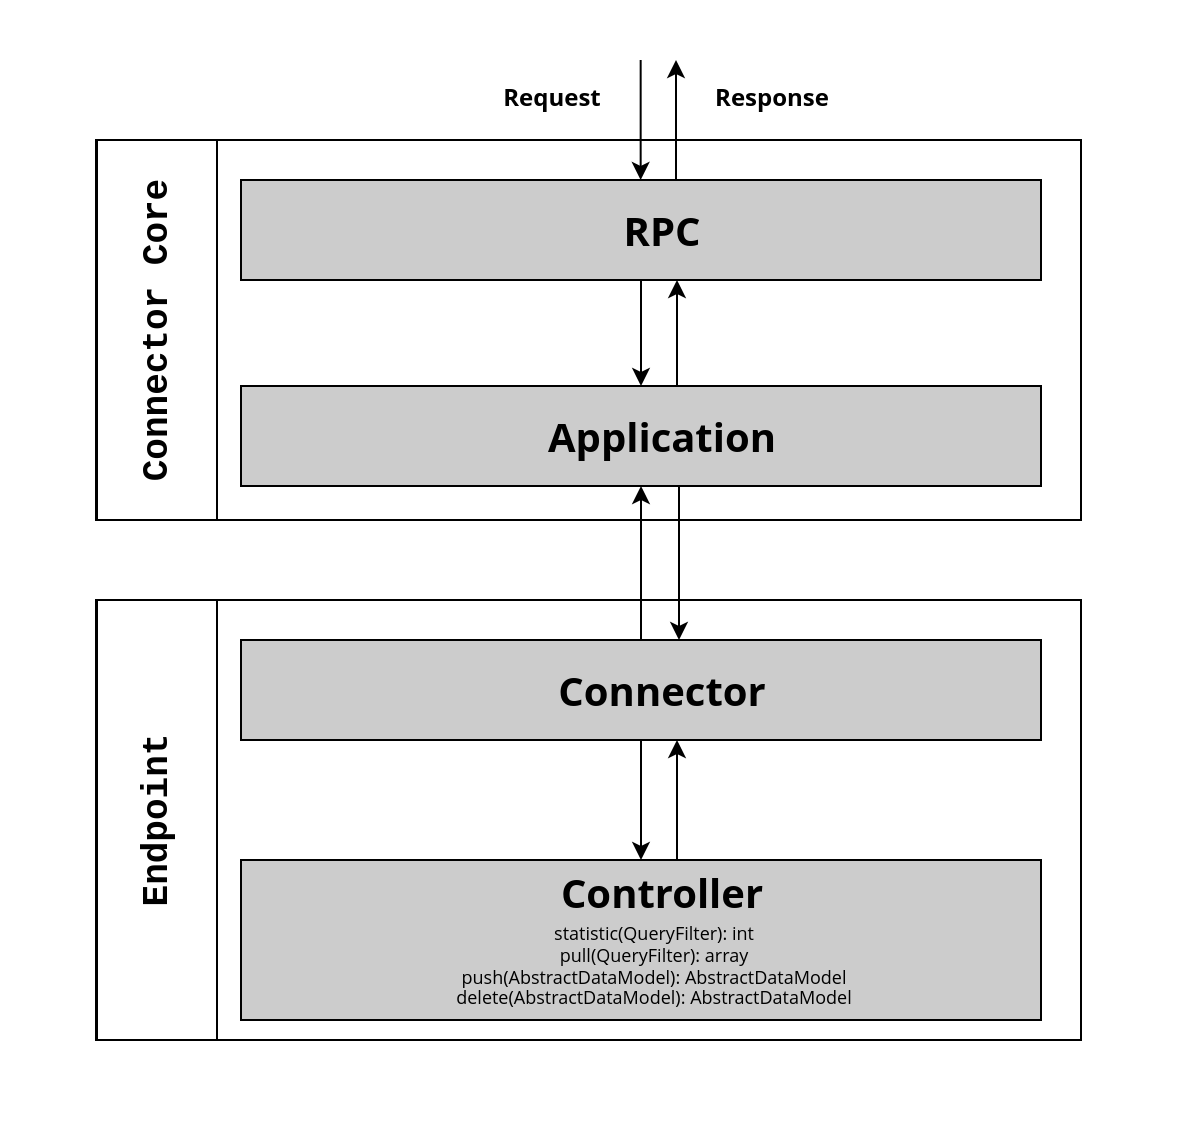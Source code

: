 <mxfile version="13.6.9" type="device"><diagram id="C5RBs43oDa-KdzZeNtuy" name="Page-1"><mxGraphModel dx="1689" dy="1050" grid="1" gridSize="10" guides="1" tooltips="1" connect="1" arrows="1" fold="1" page="1" pageScale="1" pageWidth="827" pageHeight="1169" math="0" shadow="0"><root><mxCell id="WIyWlLk6GJQsqaUBKTNV-0"/><mxCell id="WIyWlLk6GJQsqaUBKTNV-1" parent="WIyWlLk6GJQsqaUBKTNV-0"/><mxCell id="3oK24SFI6hp9J9_T0SnS-45" value="" style="rounded=0;whiteSpace=wrap;html=1;labelBackgroundColor=none;fontSize=7;align=left;strokeColor=none;" vertex="1" parent="WIyWlLk6GJQsqaUBKTNV-1"><mxGeometry x="134.5" y="60" width="595.5" height="570" as="geometry"/></mxCell><mxCell id="3oK24SFI6hp9J9_T0SnS-0" value="" style="rounded=0;whiteSpace=wrap;html=1;" vertex="1" parent="WIyWlLk6GJQsqaUBKTNV-1"><mxGeometry x="182" y="130" width="492.5" height="190" as="geometry"/></mxCell><mxCell id="3oK24SFI6hp9J9_T0SnS-1" value="" style="rounded=0;whiteSpace=wrap;html=1;" vertex="1" parent="WIyWlLk6GJQsqaUBKTNV-1"><mxGeometry x="182.5" y="130" width="60" height="190" as="geometry"/></mxCell><mxCell id="3oK24SFI6hp9J9_T0SnS-2" value="&lt;font style=&quot;font-size: 18px&quot; face=&quot;Courier New&quot;&gt;Connector Core&lt;/font&gt;" style="text;html=1;strokeColor=none;fillColor=none;align=center;verticalAlign=middle;whiteSpace=wrap;rounded=0;rotation=-90;fontStyle=1;fontFamily=Open Sans;fontSource=https%3A%2F%2Ffonts.googleapis.com%2Fcss%3Ffamily%3DOpen%2BSans;" vertex="1" parent="WIyWlLk6GJQsqaUBKTNV-1"><mxGeometry x="130" y="215" width="165" height="20" as="geometry"/></mxCell><mxCell id="3oK24SFI6hp9J9_T0SnS-20" style="edgeStyle=orthogonalEdgeStyle;rounded=0;orthogonalLoop=1;jettySize=auto;html=1;entryX=0.5;entryY=0;entryDx=0;entryDy=0;" edge="1" parent="WIyWlLk6GJQsqaUBKTNV-1" source="3oK24SFI6hp9J9_T0SnS-3" target="3oK24SFI6hp9J9_T0SnS-4"><mxGeometry relative="1" as="geometry"/></mxCell><mxCell id="3oK24SFI6hp9J9_T0SnS-3" value="" style="rounded=0;whiteSpace=wrap;html=1;labelBorderColor=none;labelBackgroundColor=none;fillColor=#CCCCCC;" vertex="1" parent="WIyWlLk6GJQsqaUBKTNV-1"><mxGeometry x="254.5" y="150" width="400" height="50" as="geometry"/></mxCell><mxCell id="3oK24SFI6hp9J9_T0SnS-19" style="edgeStyle=orthogonalEdgeStyle;rounded=0;orthogonalLoop=1;jettySize=auto;html=1;entryX=0.5;entryY=1;entryDx=0;entryDy=0;" edge="1" parent="WIyWlLk6GJQsqaUBKTNV-1"><mxGeometry relative="1" as="geometry"><mxPoint x="472.5" y="260" as="sourcePoint"/><mxPoint x="472.5" y="200" as="targetPoint"/></mxGeometry></mxCell><mxCell id="3oK24SFI6hp9J9_T0SnS-4" value="" style="rounded=0;whiteSpace=wrap;html=1;fillColor=#CCCCCC;" vertex="1" parent="WIyWlLk6GJQsqaUBKTNV-1"><mxGeometry x="254.5" y="253" width="400" height="50" as="geometry"/></mxCell><mxCell id="3oK24SFI6hp9J9_T0SnS-14" value="&lt;font style=&quot;font-size: 20px&quot;&gt;Application&lt;/font&gt;" style="text;html=1;strokeColor=none;fillColor=none;align=center;verticalAlign=middle;whiteSpace=wrap;rounded=0;fontStyle=1;fontFamily=Open Sans;fontSource=https%3A%2F%2Ffonts.googleapis.com%2Fcss%3Ffamily%3DOpen%2BSans;" vertex="1" parent="WIyWlLk6GJQsqaUBKTNV-1"><mxGeometry x="444.5" y="268" width="40" height="20" as="geometry"/></mxCell><mxCell id="3oK24SFI6hp9J9_T0SnS-15" value="&lt;font style=&quot;font-size: 20px&quot;&gt;RPC&lt;/font&gt;" style="text;html=1;strokeColor=none;fillColor=none;align=center;verticalAlign=middle;whiteSpace=wrap;rounded=0;fontStyle=1;fontFamily=Open Sans;fontSource=https%3A%2F%2Ffonts.googleapis.com%2Fcss%3Ffamily%3DOpen%2BSans;" vertex="1" parent="WIyWlLk6GJQsqaUBKTNV-1"><mxGeometry x="444.5" y="165" width="40" height="20" as="geometry"/></mxCell><mxCell id="3oK24SFI6hp9J9_T0SnS-23" style="edgeStyle=orthogonalEdgeStyle;rounded=0;orthogonalLoop=1;jettySize=auto;html=1;entryX=0.5;entryY=0;entryDx=0;entryDy=0;" edge="1" parent="WIyWlLk6GJQsqaUBKTNV-1"><mxGeometry relative="1" as="geometry"><mxPoint x="454.33" y="90" as="sourcePoint"/><mxPoint x="454.33" y="150" as="targetPoint"/></mxGeometry></mxCell><mxCell id="3oK24SFI6hp9J9_T0SnS-24" style="edgeStyle=orthogonalEdgeStyle;rounded=0;orthogonalLoop=1;jettySize=auto;html=1;entryX=0.5;entryY=1;entryDx=0;entryDy=0;" edge="1" parent="WIyWlLk6GJQsqaUBKTNV-1"><mxGeometry relative="1" as="geometry"><mxPoint x="472" y="150" as="sourcePoint"/><mxPoint x="472" y="90" as="targetPoint"/></mxGeometry></mxCell><mxCell id="3oK24SFI6hp9J9_T0SnS-25" value="" style="rounded=0;whiteSpace=wrap;html=1;" vertex="1" parent="WIyWlLk6GJQsqaUBKTNV-1"><mxGeometry x="182" y="360" width="492.5" height="220" as="geometry"/></mxCell><mxCell id="3oK24SFI6hp9J9_T0SnS-26" value="" style="rounded=0;whiteSpace=wrap;html=1;" vertex="1" parent="WIyWlLk6GJQsqaUBKTNV-1"><mxGeometry x="182.5" y="360" width="60" height="220" as="geometry"/></mxCell><mxCell id="3oK24SFI6hp9J9_T0SnS-27" value="&lt;font style=&quot;font-size: 18px&quot; face=&quot;Courier New&quot;&gt;Endpoint&lt;/font&gt;" style="text;html=1;strokeColor=none;fillColor=none;align=center;verticalAlign=middle;whiteSpace=wrap;rounded=0;rotation=-90;fontStyle=1;fontFamily=Open Sans;fontSource=https%3A%2F%2Ffonts.googleapis.com%2Fcss%3Ffamily%3DOpen%2BSans;" vertex="1" parent="WIyWlLk6GJQsqaUBKTNV-1"><mxGeometry x="130" y="460" width="165" height="20" as="geometry"/></mxCell><mxCell id="3oK24SFI6hp9J9_T0SnS-28" style="edgeStyle=orthogonalEdgeStyle;rounded=0;orthogonalLoop=1;jettySize=auto;html=1;entryX=0.5;entryY=0;entryDx=0;entryDy=0;" edge="1" parent="WIyWlLk6GJQsqaUBKTNV-1" source="3oK24SFI6hp9J9_T0SnS-29" target="3oK24SFI6hp9J9_T0SnS-31"><mxGeometry relative="1" as="geometry"/></mxCell><mxCell id="3oK24SFI6hp9J9_T0SnS-43" value="" style="edgeStyle=orthogonalEdgeStyle;rounded=0;orthogonalLoop=1;jettySize=auto;html=1;fontSize=7;" edge="1" parent="WIyWlLk6GJQsqaUBKTNV-1"><mxGeometry relative="1" as="geometry"><mxPoint x="454.5" y="380" as="sourcePoint"/><mxPoint x="454.5" y="303" as="targetPoint"/></mxGeometry></mxCell><mxCell id="3oK24SFI6hp9J9_T0SnS-29" value="" style="rounded=0;whiteSpace=wrap;html=1;labelBorderColor=none;labelBackgroundColor=#CCCCCC;fillColor=#CCCCCC;" vertex="1" parent="WIyWlLk6GJQsqaUBKTNV-1"><mxGeometry x="254.5" y="380" width="400" height="50" as="geometry"/></mxCell><mxCell id="3oK24SFI6hp9J9_T0SnS-30" style="edgeStyle=orthogonalEdgeStyle;rounded=0;orthogonalLoop=1;jettySize=auto;html=1;entryX=0.5;entryY=1;entryDx=0;entryDy=0;" edge="1" parent="WIyWlLk6GJQsqaUBKTNV-1"><mxGeometry relative="1" as="geometry"><mxPoint x="472.5" y="490.0" as="sourcePoint"/><mxPoint x="472.5" y="430.0" as="targetPoint"/></mxGeometry></mxCell><mxCell id="3oK24SFI6hp9J9_T0SnS-31" value="" style="rounded=0;whiteSpace=wrap;html=1;fillColor=#CCCCCC;" vertex="1" parent="WIyWlLk6GJQsqaUBKTNV-1"><mxGeometry x="254.5" y="490" width="400" height="80" as="geometry"/></mxCell><mxCell id="3oK24SFI6hp9J9_T0SnS-32" value="&lt;font style=&quot;font-size: 20px&quot;&gt;Controller&lt;/font&gt;" style="text;html=1;strokeColor=none;fillColor=none;align=center;verticalAlign=middle;whiteSpace=wrap;rounded=0;fontStyle=1;fontFamily=Open Sans;fontSource=https%3A%2F%2Ffonts.googleapis.com%2Fcss%3Ffamily%3DOpen%2BSans;" vertex="1" parent="WIyWlLk6GJQsqaUBKTNV-1"><mxGeometry x="444.5" y="496" width="40" height="20" as="geometry"/></mxCell><mxCell id="3oK24SFI6hp9J9_T0SnS-33" value="&lt;font style=&quot;font-size: 20px&quot;&gt;Connector&lt;/font&gt;" style="text;html=1;strokeColor=none;fillColor=none;align=center;verticalAlign=middle;whiteSpace=wrap;rounded=0;fontStyle=1;fontFamily=Open Sans;fontSource=https%3A%2F%2Ffonts.googleapis.com%2Fcss%3Ffamily%3DOpen%2BSans;" vertex="1" parent="WIyWlLk6GJQsqaUBKTNV-1"><mxGeometry x="444.5" y="395" width="40" height="20" as="geometry"/></mxCell><mxCell id="3oK24SFI6hp9J9_T0SnS-36" value="Request" style="text;html=1;strokeColor=none;fillColor=none;align=center;verticalAlign=middle;whiteSpace=wrap;rounded=0;labelBackgroundColor=none;fontStyle=1;fontFamily=Open Sans;fontSource=https%3A%2F%2Ffonts.googleapis.com%2Fcss%3Ffamily%3DOpen%2BSans;" vertex="1" parent="WIyWlLk6GJQsqaUBKTNV-1"><mxGeometry x="390" y="99" width="40" height="20" as="geometry"/></mxCell><mxCell id="3oK24SFI6hp9J9_T0SnS-38" value="&lt;div&gt;Response&lt;/div&gt;" style="text;html=1;strokeColor=none;fillColor=none;align=center;verticalAlign=middle;whiteSpace=wrap;rounded=0;labelBackgroundColor=none;fontStyle=1;fontFamily=Open Sans;fontSource=https%3A%2F%2Ffonts.googleapis.com%2Fcss%3Ffamily%3DOpen%2BSans;" vertex="1" parent="WIyWlLk6GJQsqaUBKTNV-1"><mxGeometry x="500" y="99" width="40" height="20" as="geometry"/></mxCell><mxCell id="3oK24SFI6hp9J9_T0SnS-40" value="&lt;div style=&quot;font-size: 9px&quot;&gt;&lt;font style=&quot;font-size: 9px&quot; data-font-src=&quot;https://fonts.googleapis.com/css?family=Open+Sans&quot; face=&quot;Open Sans&quot;&gt;statistic(QueryFilter): int&lt;/font&gt;&lt;/div&gt;&lt;div style=&quot;font-size: 9px&quot;&gt;&lt;font style=&quot;font-size: 9px&quot; data-font-src=&quot;https://fonts.googleapis.com/css?family=Open+Sans&quot; face=&quot;Open Sans&quot;&gt;pull(QueryFilter): array&lt;/font&gt;&lt;/div&gt;&lt;div style=&quot;font-size: 9px&quot;&gt;&lt;font style=&quot;font-size: 9px&quot; data-font-src=&quot;https://fonts.googleapis.com/css?family=Open+Sans&quot; face=&quot;Open Sans&quot;&gt;push(AbstractDataModel): AbstractDataModel&lt;/font&gt;&lt;/div&gt;&lt;div style=&quot;font-size: 9px&quot;&gt;&lt;font style=&quot;font-size: 9px&quot; data-font-src=&quot;https://fonts.googleapis.com/css?family=Open+Sans&quot; face=&quot;Open Sans&quot;&gt;delete(AbstractDataModel): AbstractDataModel&lt;/font&gt;&lt;/div&gt;" style="text;html=1;strokeColor=none;fillColor=none;align=center;verticalAlign=middle;whiteSpace=wrap;rounded=0;labelBackgroundColor=none;fontSize=7;fontFamily=Open Sans;fontSource=https%3A%2F%2Ffonts.googleapis.com%2Fcss%3Ffamily%3DOpen%2BSans;" vertex="1" parent="WIyWlLk6GJQsqaUBKTNV-1"><mxGeometry x="330.5" y="533" width="260" height="20" as="geometry"/></mxCell><mxCell id="3oK24SFI6hp9J9_T0SnS-44" value="" style="edgeStyle=orthogonalEdgeStyle;rounded=0;orthogonalLoop=1;jettySize=auto;html=1;fontSize=7;" edge="1" parent="WIyWlLk6GJQsqaUBKTNV-1"><mxGeometry relative="1" as="geometry"><mxPoint x="473.5" y="303" as="sourcePoint"/><mxPoint x="473.5" y="380" as="targetPoint"/></mxGeometry></mxCell></root></mxGraphModel></diagram></mxfile>